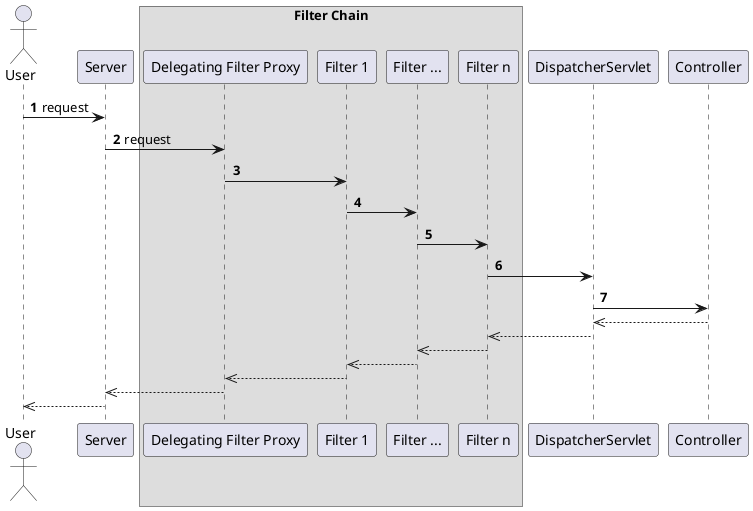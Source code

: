 @startuml

autonumber

actor User
participant Server

box "Filter Chain"
    participant "Delegating Filter Proxy" as F1
    participant "Filter 1" as F2
    participant "Filter ..." as F3
    participant "Filter n" as F4
end box

participant DispatcherServlet as DS
participant Controller

User -> Server : request
Server -> F1 : request
F1 -> F2
F2 -> F3
F3 -> F4
F4 -> DS
DS -> Controller

autonumber stop

Controller -->> DS
DS -->> F4
F4 -->> F3
F3 -->> F2
F2 -->> F1
F1 -->> Server
Server -->> User

@enduml